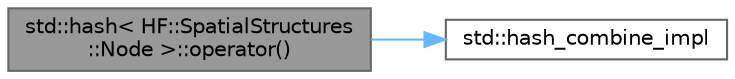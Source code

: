 digraph "std::hash&lt; HF::SpatialStructures::Node &gt;::operator()"
{
 // LATEX_PDF_SIZE
  bgcolor="transparent";
  edge [fontname=Helvetica,fontsize=10,labelfontname=Helvetica,labelfontsize=10];
  node [fontname=Helvetica,fontsize=10,shape=box,height=0.2,width=0.4];
  rankdir="LR";
  Node1 [label="std::hash\< HF::SpatialStructures\l::Node \>::operator()",height=0.2,width=0.4,color="gray40", fillcolor="grey60", style="filled", fontcolor="black",tooltip=" "];
  Node1 -> Node2 [color="steelblue1",style="solid"];
  Node2 [label="std::hash_combine_impl",height=0.2,width=0.4,color="grey40", fillcolor="white", style="filled",URL="$a00461.html#a3340e7ae931e28e5c83e07f1d48d3ea2",tooltip="combine value into the hash value of seed"];
}
